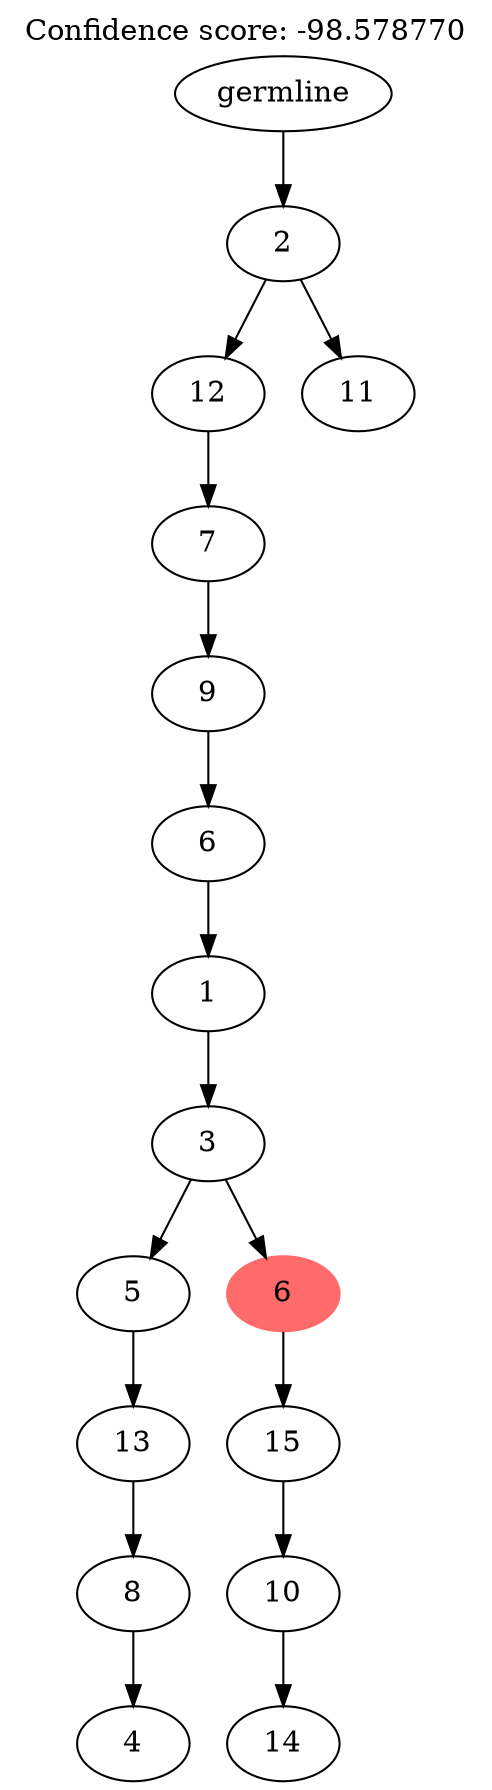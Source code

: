 digraph g {
	"14" -> "15";
	"15" [label="4"];
	"13" -> "14";
	"14" [label="8"];
	"12" -> "13";
	"13" [label="13"];
	"10" -> "11";
	"11" [label="14"];
	"9" -> "10";
	"10" [label="10"];
	"8" -> "9";
	"9" [label="15"];
	"7" -> "8";
	"8" [color=indianred1, style=filled, label="6"];
	"7" -> "12";
	"12" [label="5"];
	"6" -> "7";
	"7" [label="3"];
	"5" -> "6";
	"6" [label="1"];
	"4" -> "5";
	"5" [label="6"];
	"3" -> "4";
	"4" [label="9"];
	"2" -> "3";
	"3" [label="7"];
	"1" -> "2";
	"2" [label="12"];
	"1" -> "16";
	"16" [label="11"];
	"0" -> "1";
	"1" [label="2"];
	"0" [label="germline"];
	labelloc="t";
	label="Confidence score: -98.578770";
}
